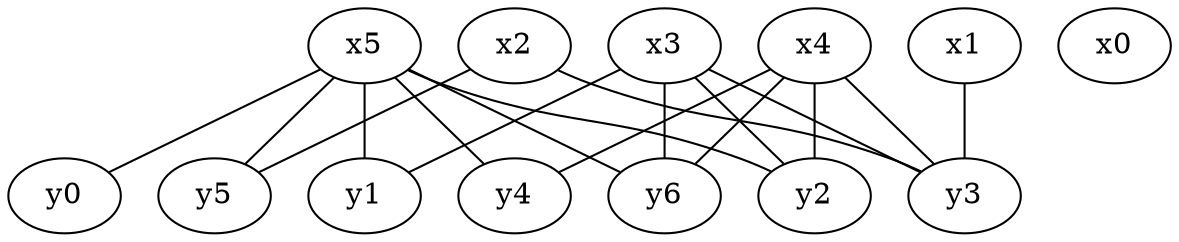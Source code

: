 strict graph grafo_6_7 {
	"x2";
	"x3";
	"x1";
	"x4";
	"x5";
	"x0";
	"y5";
	"y0";
	"y1";
	"y4";
	"y2";
	"y6";
	"y3";

	"x2" -- "y3";
	"x2" -- "y5";
	"x3" -- "y3";
	"x3" -- "y2";
	"x3" -- "y6";
	"x3" -- "y1";
	"x1" -- "y3";
	"x4" -- "y4";
	"x4" -- "y6";
	"x4" -- "y3";
	"x4" -- "y2";
	"x5" -- "y4";
	"x5" -- "y1";
	"x5" -- "y0";
	"x5" -- "y6";
	"x5" -- "y2";
	"x5" -- "y5";
}
